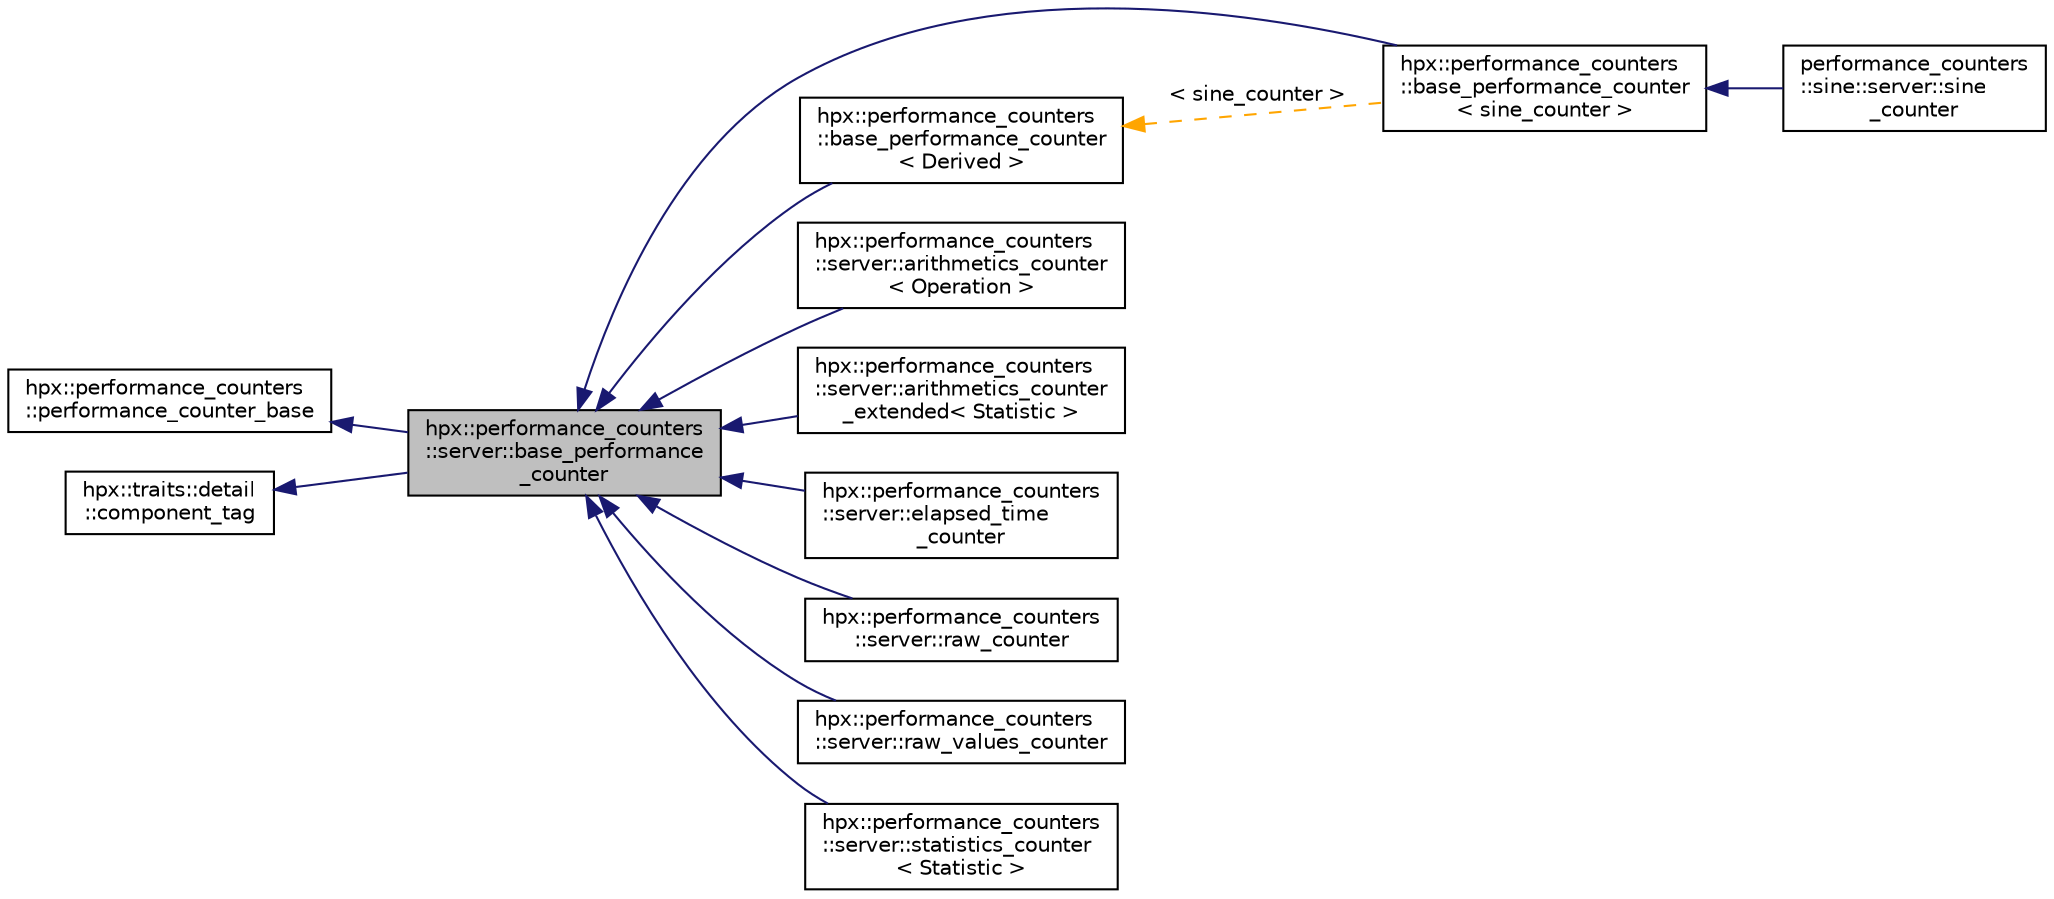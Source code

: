 digraph "hpx::performance_counters::server::base_performance_counter"
{
  edge [fontname="Helvetica",fontsize="10",labelfontname="Helvetica",labelfontsize="10"];
  node [fontname="Helvetica",fontsize="10",shape=record];
  rankdir="LR";
  Node0 [label="hpx::performance_counters\l::server::base_performance\l_counter",height=0.2,width=0.4,color="black", fillcolor="grey75", style="filled", fontcolor="black"];
  Node1 -> Node0 [dir="back",color="midnightblue",fontsize="10",style="solid",fontname="Helvetica"];
  Node1 [label="hpx::performance_counters\l::performance_counter_base",height=0.2,width=0.4,color="black", fillcolor="white", style="filled",URL="$d4/dab/structhpx_1_1performance__counters_1_1performance__counter__base.html"];
  Node2 -> Node0 [dir="back",color="midnightblue",fontsize="10",style="solid",fontname="Helvetica"];
  Node2 [label="hpx::traits::detail\l::component_tag",height=0.2,width=0.4,color="black", fillcolor="white", style="filled",URL="$d8/d79/structhpx_1_1traits_1_1detail_1_1component__tag.html"];
  Node0 -> Node3 [dir="back",color="midnightblue",fontsize="10",style="solid",fontname="Helvetica"];
  Node3 [label="hpx::performance_counters\l::base_performance_counter\l\< sine_counter \>",height=0.2,width=0.4,color="black", fillcolor="white", style="filled",URL="$db/dbc/classhpx_1_1performance__counters_1_1base__performance__counter.html"];
  Node3 -> Node4 [dir="back",color="midnightblue",fontsize="10",style="solid",fontname="Helvetica"];
  Node4 [label="performance_counters\l::sine::server::sine\l_counter",height=0.2,width=0.4,color="black", fillcolor="white", style="filled",URL="$d1/d35/classperformance__counters_1_1sine_1_1server_1_1sine__counter.html"];
  Node0 -> Node5 [dir="back",color="midnightblue",fontsize="10",style="solid",fontname="Helvetica"];
  Node5 [label="hpx::performance_counters\l::base_performance_counter\l\< Derived \>",height=0.2,width=0.4,color="black", fillcolor="white", style="filled",URL="$db/dbc/classhpx_1_1performance__counters_1_1base__performance__counter.html"];
  Node5 -> Node3 [dir="back",color="orange",fontsize="10",style="dashed",label=" \< sine_counter \>" ,fontname="Helvetica"];
  Node0 -> Node6 [dir="back",color="midnightblue",fontsize="10",style="solid",fontname="Helvetica"];
  Node6 [label="hpx::performance_counters\l::server::arithmetics_counter\l\< Operation \>",height=0.2,width=0.4,color="black", fillcolor="white", style="filled",URL="$d4/d45/classhpx_1_1performance__counters_1_1server_1_1arithmetics__counter.html"];
  Node0 -> Node7 [dir="back",color="midnightblue",fontsize="10",style="solid",fontname="Helvetica"];
  Node7 [label="hpx::performance_counters\l::server::arithmetics_counter\l_extended\< Statistic \>",height=0.2,width=0.4,color="black", fillcolor="white", style="filled",URL="$df/d89/classhpx_1_1performance__counters_1_1server_1_1arithmetics__counter__extended.html"];
  Node0 -> Node8 [dir="back",color="midnightblue",fontsize="10",style="solid",fontname="Helvetica"];
  Node8 [label="hpx::performance_counters\l::server::elapsed_time\l_counter",height=0.2,width=0.4,color="black", fillcolor="white", style="filled",URL="$d0/dbd/classhpx_1_1performance__counters_1_1server_1_1elapsed__time__counter.html"];
  Node0 -> Node9 [dir="back",color="midnightblue",fontsize="10",style="solid",fontname="Helvetica"];
  Node9 [label="hpx::performance_counters\l::server::raw_counter",height=0.2,width=0.4,color="black", fillcolor="white", style="filled",URL="$d9/df1/classhpx_1_1performance__counters_1_1server_1_1raw__counter.html"];
  Node0 -> Node10 [dir="back",color="midnightblue",fontsize="10",style="solid",fontname="Helvetica"];
  Node10 [label="hpx::performance_counters\l::server::raw_values_counter",height=0.2,width=0.4,color="black", fillcolor="white", style="filled",URL="$d5/d6d/classhpx_1_1performance__counters_1_1server_1_1raw__values__counter.html"];
  Node0 -> Node11 [dir="back",color="midnightblue",fontsize="10",style="solid",fontname="Helvetica"];
  Node11 [label="hpx::performance_counters\l::server::statistics_counter\l\< Statistic \>",height=0.2,width=0.4,color="black", fillcolor="white", style="filled",URL="$d6/d3f/classhpx_1_1performance__counters_1_1server_1_1statistics__counter.html"];
}
